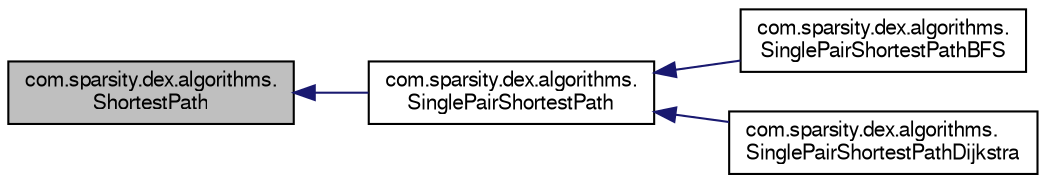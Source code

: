 digraph "com.sparsity.dex.algorithms.ShortestPath"
{
  edge [fontname="FreeSans",fontsize="10",labelfontname="FreeSans",labelfontsize="10"];
  node [fontname="FreeSans",fontsize="10",shape=record];
  rankdir="LR";
  Node1 [label="com.sparsity.dex.algorithms.\lShortestPath",height=0.2,width=0.4,color="black", fillcolor="grey75", style="filled" fontcolor="black"];
  Node1 -> Node2 [dir="back",color="midnightblue",fontsize="10",style="solid",fontname="FreeSans"];
  Node2 [label="com.sparsity.dex.algorithms.\lSinglePairShortestPath",height=0.2,width=0.4,color="black", fillcolor="white", style="filled",URL="$classcom_1_1sparsity_1_1dex_1_1algorithms_1_1SinglePairShortestPath.html",tooltip="SinglePairShortestPath class."];
  Node2 -> Node3 [dir="back",color="midnightblue",fontsize="10",style="solid",fontname="FreeSans"];
  Node3 [label="com.sparsity.dex.algorithms.\lSinglePairShortestPathBFS",height=0.2,width=0.4,color="black", fillcolor="white", style="filled",URL="$classcom_1_1sparsity_1_1dex_1_1algorithms_1_1SinglePairShortestPathBFS.html",tooltip="SinglePairShortestPathBFS class."];
  Node2 -> Node4 [dir="back",color="midnightblue",fontsize="10",style="solid",fontname="FreeSans"];
  Node4 [label="com.sparsity.dex.algorithms.\lSinglePairShortestPathDijkstra",height=0.2,width=0.4,color="black", fillcolor="white", style="filled",URL="$classcom_1_1sparsity_1_1dex_1_1algorithms_1_1SinglePairShortestPathDijkstra.html",tooltip="SinglePairShortestPathDijkstra class."];
}
